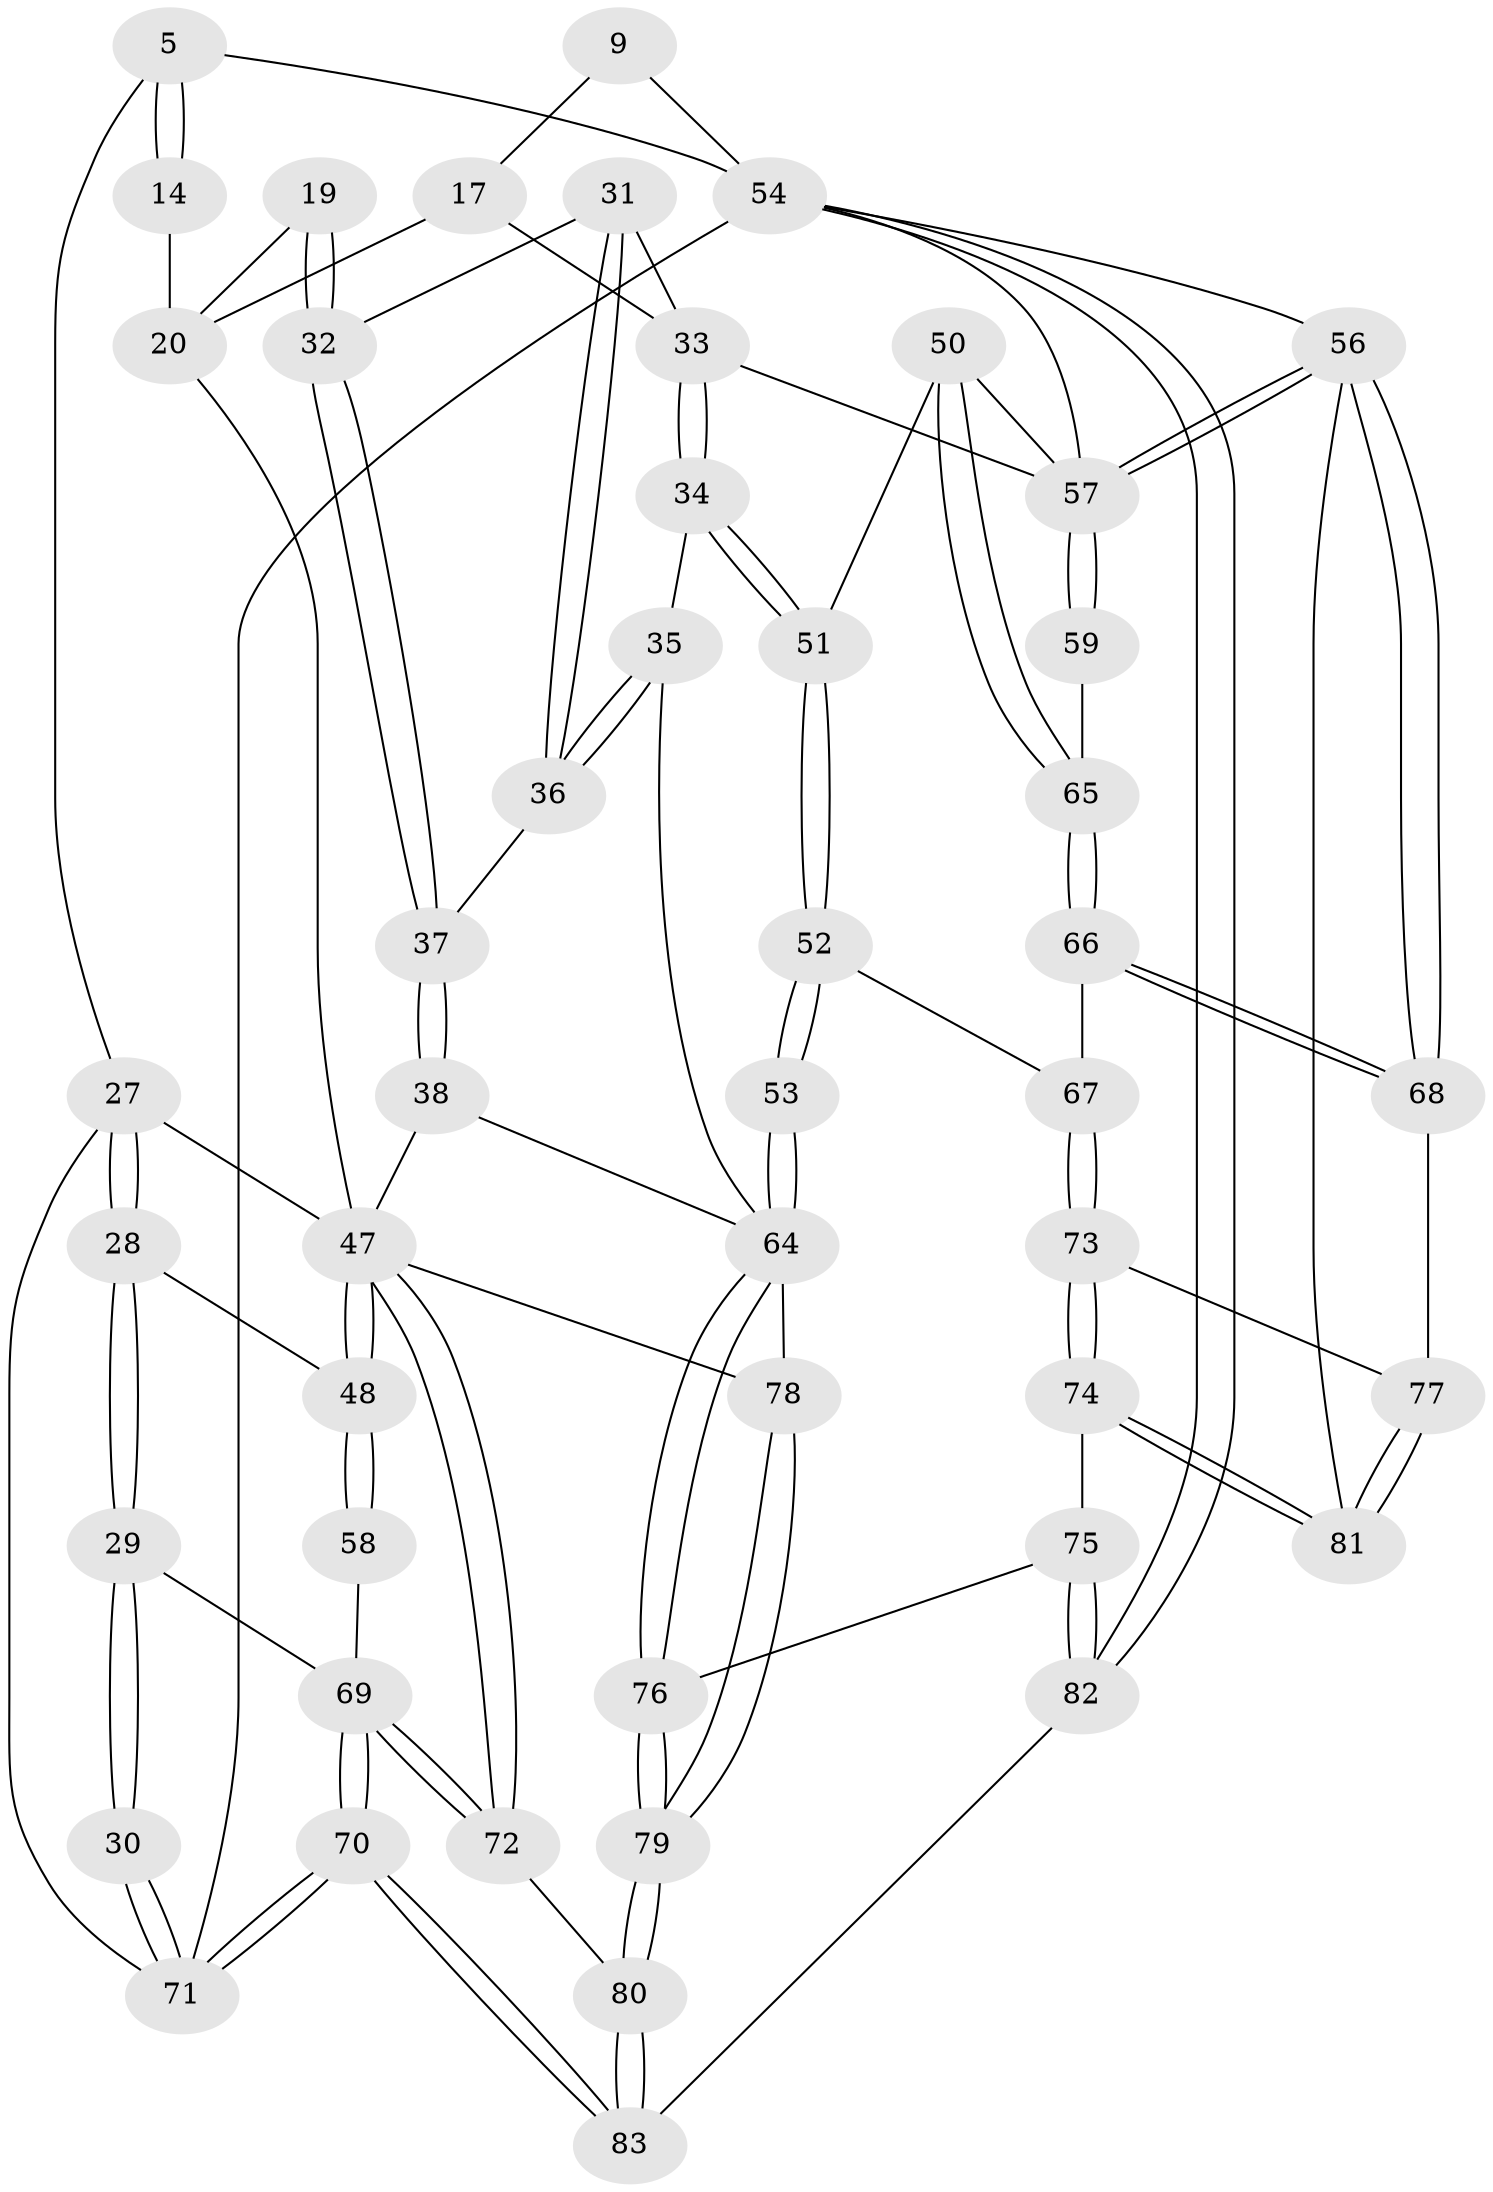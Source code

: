 // original degree distribution, {3: 0.024096385542168676, 5: 0.5060240963855421, 4: 0.25301204819277107, 6: 0.21686746987951808}
// Generated by graph-tools (version 1.1) at 2025/07/03/04/25 22:07:05]
// undirected, 49 vertices, 117 edges
graph export_dot {
graph [start="1"]
  node [color=gray90,style=filled];
  5 [pos="+0.12653276856683526+0.21953151265580265",super="+2"];
  9 [pos="+0.8467456530715092+0",super="+8"];
  14 [pos="+0.32678381906260023+0.23927203292495694"];
  17 [pos="+0.6760138783474039+0.3446375187819172",super="+16"];
  19 [pos="+0.47358920111704206+0.3635969296626551"];
  20 [pos="+0.36565823238827017+0.3338622822370416",super="+13+18"];
  27 [pos="+0.08846876575349846+0.24627812493118173",super="+6"];
  28 [pos="+0.056919189050530755+0.5640561992213652"];
  29 [pos="+0+0.5963067823140981"];
  30 [pos="+0+0.6094417576177208"];
  31 [pos="+0.5487299869518542+0.4016491139909132"];
  32 [pos="+0.5395408122629608+0.40456778411574007"];
  33 [pos="+0.8009820468683732+0.4815285043341613",super="+22+23"];
  34 [pos="+0.7812957229655733+0.5077116929285951"];
  35 [pos="+0.7701411701450267+0.514825281094554"];
  36 [pos="+0.6885363253578364+0.5168124109529888"];
  37 [pos="+0.542797628656104+0.5327421281016033"];
  38 [pos="+0.519220197635123+0.5676543554650955"];
  47 [pos="+0.3454549908875201+0.7711277282485617",super="+46"];
  48 [pos="+0.2731236889603039+0.7376029859388021",super="+44+45"];
  50 [pos="+0.8471001792977807+0.6793645020099781"];
  51 [pos="+0.8213706528545344+0.6670440100909394"];
  52 [pos="+0.753228626014492+0.7600697094724843"];
  53 [pos="+0.6811466535486131+0.7434416432816964"];
  54 [pos="+1+1",super="+10+4"];
  56 [pos="+1+0.8969675121034307",super="+55"];
  57 [pos="+1+0.710340596898247",super="+40+24+41+49"];
  58 [pos="+0.15142376147490658+0.7556156321680295"];
  59 [pos="+1+0.6552146822454765"];
  64 [pos="+0.6514960598649202+0.7621239726490121",super="+63+60+43"];
  65 [pos="+0.8868431722798303+0.7135310588424524"];
  66 [pos="+0.8698413033158859+0.7724696588518403"];
  67 [pos="+0.7538189413373272+0.7606200880228264"];
  68 [pos="+0.9050361258678715+0.8267679518879081"];
  69 [pos="+0+1",super="+62"];
  70 [pos="+0+1"];
  71 [pos="+0+1",super="+7"];
  72 [pos="+0.34446445535494546+0.8133832891378376"];
  73 [pos="+0.7965354109240946+0.9009712445805693"];
  74 [pos="+0.7881415841289812+0.9192118878535935"];
  75 [pos="+0.7737934814489552+0.9362270257339617"];
  76 [pos="+0.6633897327520735+0.8751153003556403"];
  77 [pos="+0.8381801242298593+0.8773802229576286"];
  78 [pos="+0.5655417526458835+0.7735796431745956",super="+61"];
  79 [pos="+0.5047005307794261+1"];
  80 [pos="+0.4968359906908051+1"];
  81 [pos="+0.9872664968599277+0.9767853736243017"];
  82 [pos="+0.7282194413151007+1"];
  83 [pos="+0.5081484000824891+1"];
  5 -- 14 [weight=2];
  5 -- 14;
  5 -- 27;
  5 -- 54;
  9 -- 54 [weight=2];
  9 -- 17 [weight=2];
  14 -- 20;
  17 -- 20 [weight=2];
  17 -- 33 [weight=2];
  19 -- 20 [weight=2];
  19 -- 32;
  19 -- 32;
  20 -- 47;
  27 -- 28;
  27 -- 28;
  27 -- 71;
  27 -- 47;
  28 -- 29;
  28 -- 29;
  28 -- 48;
  29 -- 30;
  29 -- 30;
  29 -- 69;
  30 -- 71 [weight=2];
  30 -- 71;
  31 -- 32;
  31 -- 36;
  31 -- 36;
  31 -- 33;
  32 -- 37;
  32 -- 37;
  33 -- 34;
  33 -- 34;
  33 -- 57 [weight=2];
  34 -- 35;
  34 -- 51;
  34 -- 51;
  35 -- 36;
  35 -- 36;
  35 -- 64;
  36 -- 37;
  37 -- 38;
  37 -- 38;
  38 -- 47;
  38 -- 64;
  47 -- 48 [weight=2];
  47 -- 48;
  47 -- 72;
  47 -- 72;
  47 -- 78;
  48 -- 58 [weight=2];
  48 -- 58;
  50 -- 51;
  50 -- 65;
  50 -- 65;
  50 -- 57;
  51 -- 52;
  51 -- 52;
  52 -- 53;
  52 -- 53;
  52 -- 67;
  53 -- 64 [weight=2];
  53 -- 64;
  54 -- 82;
  54 -- 82;
  54 -- 71 [weight=2];
  54 -- 57;
  54 -- 56;
  56 -- 57;
  56 -- 57;
  56 -- 68;
  56 -- 68;
  56 -- 81;
  57 -- 59 [weight=2];
  57 -- 59;
  58 -- 69;
  59 -- 65;
  64 -- 76;
  64 -- 76;
  64 -- 78 [weight=2];
  65 -- 66;
  65 -- 66;
  66 -- 67;
  66 -- 68;
  66 -- 68;
  67 -- 73;
  67 -- 73;
  68 -- 77;
  69 -- 70;
  69 -- 70;
  69 -- 72;
  69 -- 72;
  70 -- 71;
  70 -- 71;
  70 -- 83;
  70 -- 83;
  72 -- 80;
  73 -- 74;
  73 -- 74;
  73 -- 77;
  74 -- 75;
  74 -- 81;
  74 -- 81;
  75 -- 76;
  75 -- 82;
  75 -- 82;
  76 -- 79;
  76 -- 79;
  77 -- 81;
  77 -- 81;
  78 -- 79;
  78 -- 79;
  79 -- 80;
  79 -- 80;
  80 -- 83;
  80 -- 83;
  82 -- 83;
}
